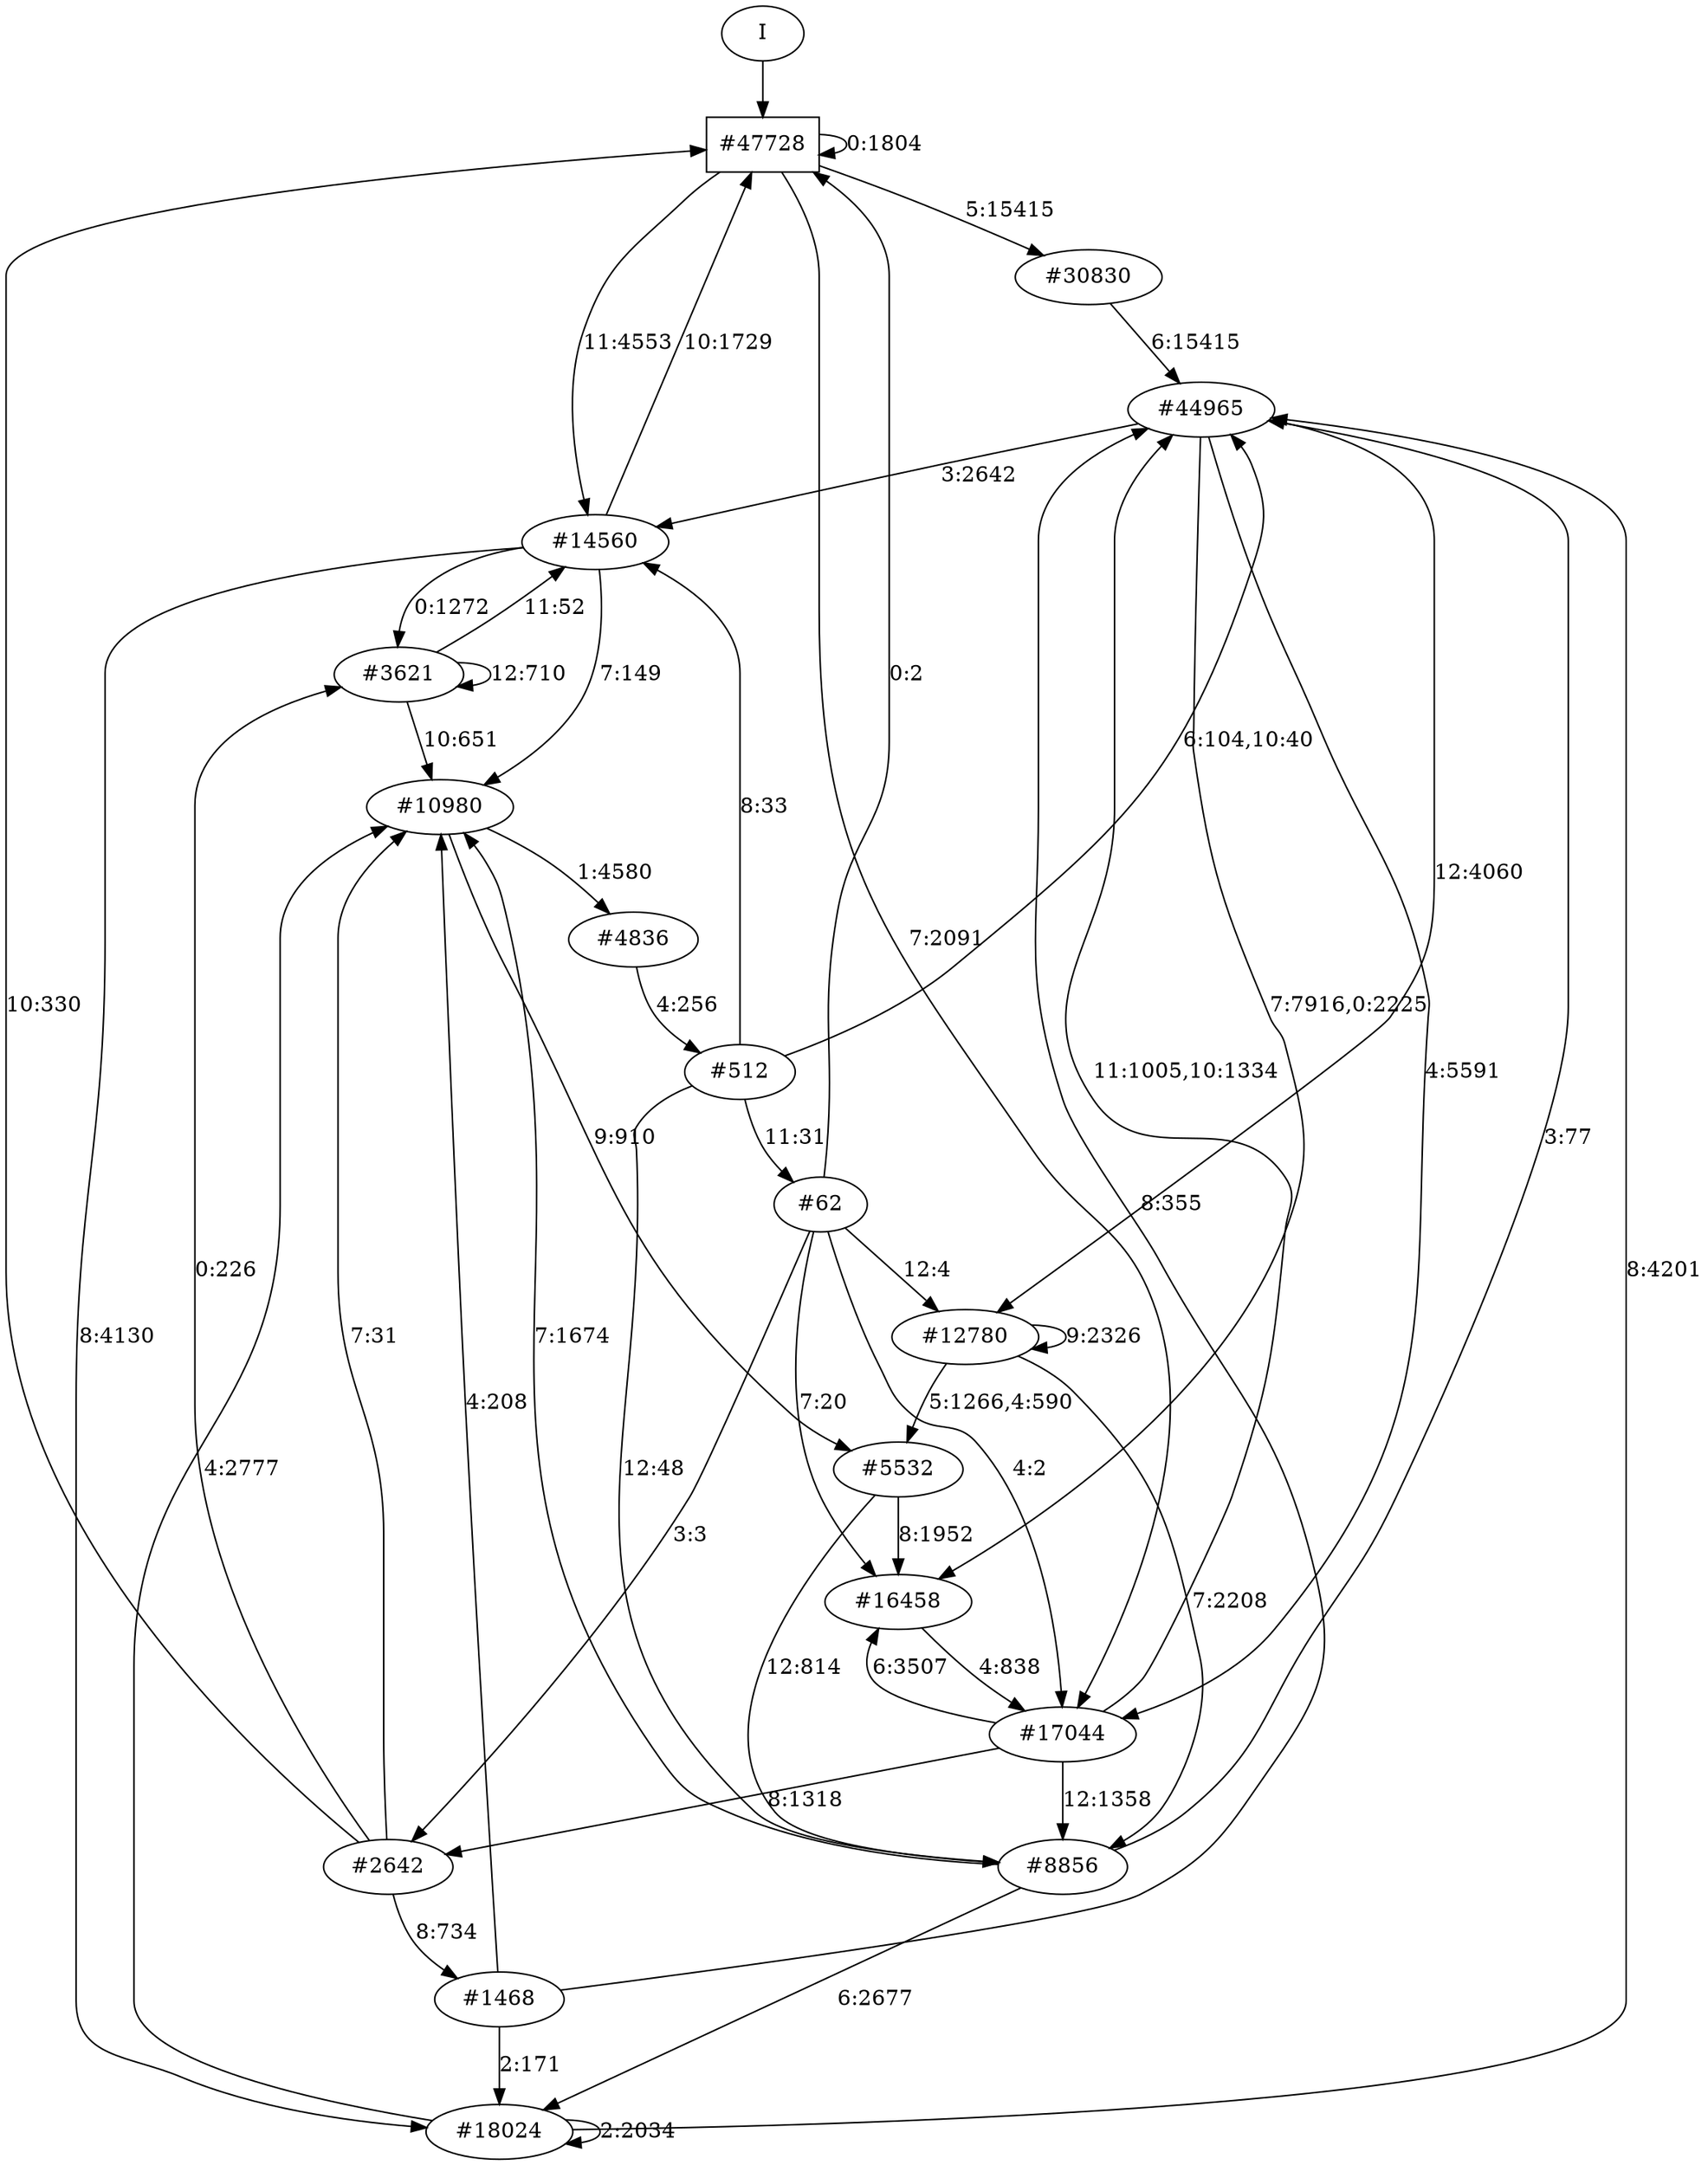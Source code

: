 // produced with flexfringe from git commitd1cf04ada0831d0605a3651971ef9a02091d8823
// dfasat/flexfringe -h=alergia -d=alergia_data -o=experiments/flexfringe_pautomac_study/flexfringe_data/exp7_n150_p0_1dfa -n=150 -p=0.1 /Users/nicholasrenninger/Google Drive/Grad School/specification learning/code/DPFA_DTS_product_experiment/dfasatInvestigations/experiments/flexfringe_pautomac_study/flexfringe_data/flexfringe_pautomac_study_train 
digraph DFA {
	0 [label="root" shape=box];
		I -> 0;
	0 [ label="#47728"  ];
		0 -> 0 [label="0:1804"  ];
		0 -> 1 [label="5:15415"  ];
		0 -> 11 [label="11:4553"  ];
		0 -> 28 [label="7:2091"  ];
	1 [ label="#30830"  ];
		1 -> 2 [label="6:15415"  ];
	2 [ label="#44965"  ];
		2 -> 3 [label="12:4060"  ];
		2 -> 8 [label="7:7916,0:2225"  ];
		2 -> 11 [label="3:2642"  ];
		2 -> 28 [label="4:5591"  ];
	3 [ label="#12780"  ];
		3 -> 3 [label="9:2326"  ];
		3 -> 43 [label="5:1266,4:590"  ];
		3 -> 168 [label="7:2208"  ];
	43 [ label="#5532"  ];
		43 -> 8 [label="8:1952"  ];
		43 -> 168 [label="12:814"  ];
	168 [ label="#8856"  ];
		168 -> 2 [label="3:77"  ];
		168 -> 12 [label="6:2677"  ];
		168 -> 45 [label="7:1674"  ];
	8 [ label="#16458"  ];
		8 -> 28 [label="4:838"  ];
	28 [ label="#17044"  ];
		28 -> 2 [label="11:1005,10:1334"  ];
		28 -> 8 [label="6:3507"  ];
		28 -> 131 [label="8:1318"  ];
		28 -> 168 [label="12:1358"  ];
	131 [ label="#2642"  ];
		131 -> 0 [label="10:330"  ];
		131 -> 45 [label="7:31"  ];
		131 -> 47 [label="0:226"  ];
		131 -> 132 [label="8:734"  ];
	132 [ label="#1468"  ];
		132 -> 2 [label="8:355"  ];
		132 -> 12 [label="2:171"  ];
		132 -> 45 [label="4:208"  ];
	11 [ label="#14560"  ];
		11 -> 0 [label="10:1729"  ];
		11 -> 12 [label="8:4130"  ];
		11 -> 45 [label="7:149"  ];
		11 -> 47 [label="0:1272"  ];
	12 [ label="#18024"  ];
		12 -> 2 [label="8:4201"  ];
		12 -> 12 [label="2:2034"  ];
		12 -> 45 [label="4:2777"  ];
	45 [ label="#10980"  ];
		45 -> 43 [label="9:910"  ];
		45 -> 46 [label="1:4580"  ];
	46 [ label="#4836"  ];
		46 -> 456 [label="4:256"  ];
	456 [ label="#512"  ];
		456 -> 2 [label="6:104,10:40"  ];
		456 -> 11 [label="8:33"  ];
		456 -> 168 [label="12:48"  ];
		456 -> 10772 [label="11:31"  ];
	10772 [ label="#62"  ];
		10772 -> 0 [label="0:2"  ];
		10772 -> 3 [label="12:4"  ];
		10772 -> 8 [label="7:20"  ];
		10772 -> 28 [label="4:2"  ];
		10772 -> 131 [label="3:3"  ];
	47 [ label="#3621"  ];
		47 -> 11 [label="11:52"  ];
		47 -> 45 [label="10:651"  ];
		47 -> 47 [label="12:710"  ];
}
